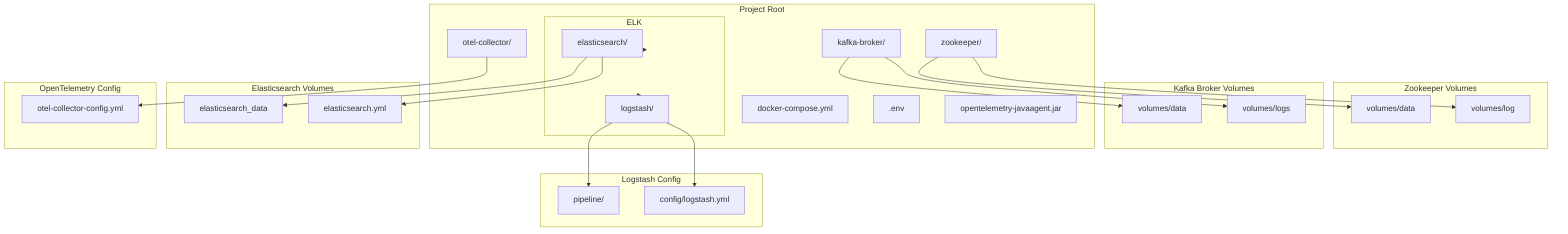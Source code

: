 graph TD
    subgraph Project Root
        ZK[zookeeper/]
        KB[kafka-broker/]
        ELK[elk/]
        OT[otel-collector/]
        DC[docker-compose.yml]
        ENV[.env]
        OJ[opentelemetry-javaagent.jar]
    end
    subgraph Zookeeper Volumes
        ZK --> ZKD[volumes/data]
        ZK --> ZKL[volumes/log]
    end
    subgraph Kafka Broker Volumes
        KB --> KBD[volumes/data]
        KB --> KBL[volumes/logs]
    end
    subgraph ELK
        ELK --> ES[elasticsearch/]
        ELK --> LS[logstash/]
    end
    subgraph Elasticsearch Volumes
        ES --> ESD[elasticsearch_data]
        ES --> ESC[elasticsearch.yml]
    end
    subgraph Logstash Config
        LS --> LSP[pipeline/]
        LS --> LSC[config/logstash.yml]
    end
    subgraph OpenTelemetry Config
        OT --> OTC[otel-collector-config.yml]
    end